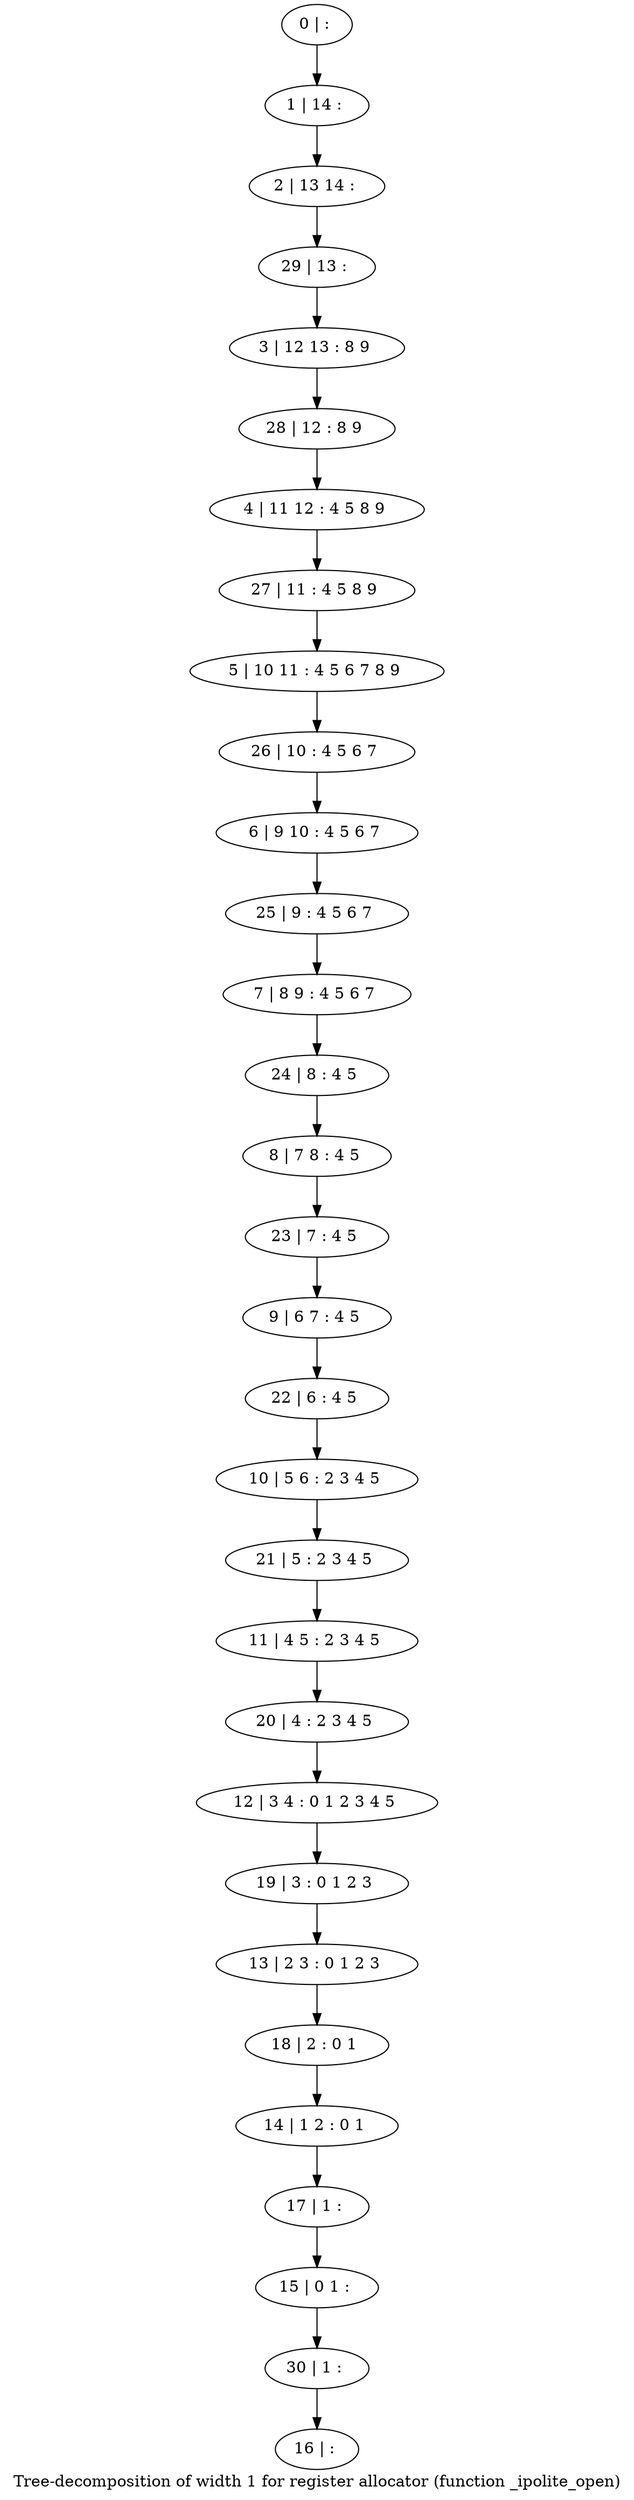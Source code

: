 digraph G {
graph [label="Tree-decomposition of width 1 for register allocator (function _ipolite_open)"]
0[label="0 | : "];
1[label="1 | 14 : "];
2[label="2 | 13 14 : "];
3[label="3 | 12 13 : 8 9 "];
4[label="4 | 11 12 : 4 5 8 9 "];
5[label="5 | 10 11 : 4 5 6 7 8 9 "];
6[label="6 | 9 10 : 4 5 6 7 "];
7[label="7 | 8 9 : 4 5 6 7 "];
8[label="8 | 7 8 : 4 5 "];
9[label="9 | 6 7 : 4 5 "];
10[label="10 | 5 6 : 2 3 4 5 "];
11[label="11 | 4 5 : 2 3 4 5 "];
12[label="12 | 3 4 : 0 1 2 3 4 5 "];
13[label="13 | 2 3 : 0 1 2 3 "];
14[label="14 | 1 2 : 0 1 "];
15[label="15 | 0 1 : "];
16[label="16 | : "];
17[label="17 | 1 : "];
18[label="18 | 2 : 0 1 "];
19[label="19 | 3 : 0 1 2 3 "];
20[label="20 | 4 : 2 3 4 5 "];
21[label="21 | 5 : 2 3 4 5 "];
22[label="22 | 6 : 4 5 "];
23[label="23 | 7 : 4 5 "];
24[label="24 | 8 : 4 5 "];
25[label="25 | 9 : 4 5 6 7 "];
26[label="26 | 10 : 4 5 6 7 "];
27[label="27 | 11 : 4 5 8 9 "];
28[label="28 | 12 : 8 9 "];
29[label="29 | 13 : "];
30[label="30 | 1 : "];
0->1 ;
1->2 ;
17->15 ;
14->17 ;
18->14 ;
13->18 ;
19->13 ;
12->19 ;
20->12 ;
11->20 ;
21->11 ;
10->21 ;
22->10 ;
9->22 ;
23->9 ;
8->23 ;
24->8 ;
7->24 ;
25->7 ;
6->25 ;
26->6 ;
5->26 ;
27->5 ;
4->27 ;
28->4 ;
3->28 ;
29->3 ;
2->29 ;
30->16 ;
15->30 ;
}
